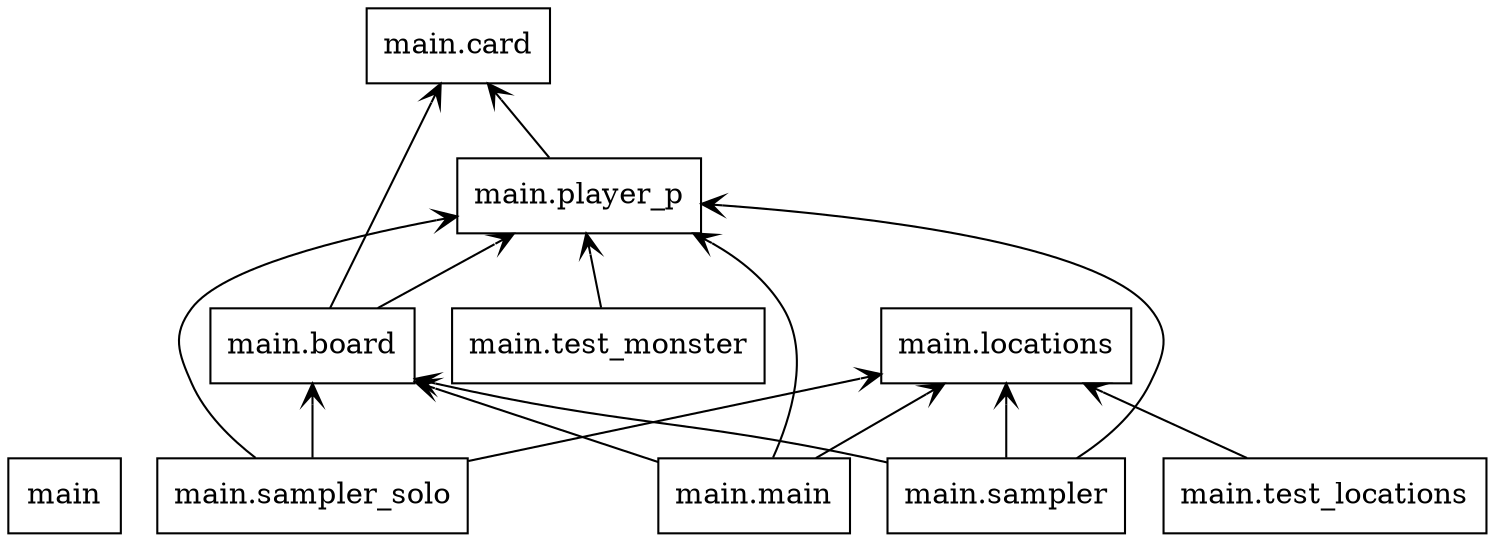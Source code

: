digraph "packages" {
rankdir=BT
charset="utf-8"
"main" [color="black", label=<main>, shape="box", style="solid"];
"main.board" [color="black", label=<main.board>, shape="box", style="solid"];
"main.card" [color="black", label=<main.card>, shape="box", style="solid"];
"main.locations" [color="black", label=<main.locations>, shape="box", style="solid"];
"main.main" [color="black", label=<main.main>, shape="box", style="solid"];
"main.player_p" [color="black", label=<main.player_p>, shape="box", style="solid"];
"main.sampler" [color="black", label=<main.sampler>, shape="box", style="solid"];
"main.sampler_solo" [color="black", label=<main.sampler_solo>, shape="box", style="solid"];
"main.test_locations" [color="black", label=<main.test_locations>, shape="box", style="solid"];
"main.test_monster" [color="black", label=<main.test_monster>, shape="box", style="solid"];
"main.board" -> "main.card" [arrowhead="open", arrowtail="none"];
"main.board" -> "main.player_p" [arrowhead="open", arrowtail="none"];
"main.main" -> "main.board" [arrowhead="open", arrowtail="none"];
"main.main" -> "main.locations" [arrowhead="open", arrowtail="none"];
"main.main" -> "main.player_p" [arrowhead="open", arrowtail="none"];
"main.player_p" -> "main.card" [arrowhead="open", arrowtail="none"];
"main.sampler" -> "main.board" [arrowhead="open", arrowtail="none"];
"main.sampler" -> "main.locations" [arrowhead="open", arrowtail="none"];
"main.sampler" -> "main.player_p" [arrowhead="open", arrowtail="none"];
"main.sampler_solo" -> "main.board" [arrowhead="open", arrowtail="none"];
"main.sampler_solo" -> "main.locations" [arrowhead="open", arrowtail="none"];
"main.sampler_solo" -> "main.player_p" [arrowhead="open", arrowtail="none"];
"main.test_locations" -> "main.locations" [arrowhead="open", arrowtail="none"];
"main.test_monster" -> "main.player_p" [arrowhead="open", arrowtail="none"];
}
